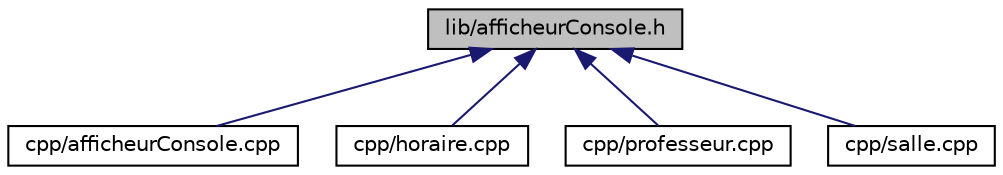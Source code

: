 digraph "lib/afficheurConsole.h"
{
  edge [fontname="Helvetica",fontsize="10",labelfontname="Helvetica",labelfontsize="10"];
  node [fontname="Helvetica",fontsize="10",shape=record];
  Node10 [label="lib/afficheurConsole.h",height=0.2,width=0.4,color="black", fillcolor="grey75", style="filled", fontcolor="black"];
  Node10 -> Node11 [dir="back",color="midnightblue",fontsize="10",style="solid"];
  Node11 [label="cpp/afficheurConsole.cpp",height=0.2,width=0.4,color="black", fillcolor="white", style="filled",URL="$afficheur_console_8cpp.html",tooltip="Definition des methodes de la classe afficheurConsole. "];
  Node10 -> Node12 [dir="back",color="midnightblue",fontsize="10",style="solid"];
  Node12 [label="cpp/horaire.cpp",height=0.2,width=0.4,color="black", fillcolor="white", style="filled",URL="$horaire_8cpp.html",tooltip="Definition des methodes de la classe horaire. "];
  Node10 -> Node13 [dir="back",color="midnightblue",fontsize="10",style="solid"];
  Node13 [label="cpp/professeur.cpp",height=0.2,width=0.4,color="black", fillcolor="white", style="filled",URL="$professeur_8cpp.html"];
  Node10 -> Node14 [dir="back",color="midnightblue",fontsize="10",style="solid"];
  Node14 [label="cpp/salle.cpp",height=0.2,width=0.4,color="black", fillcolor="white", style="filled",URL="$salle_8cpp.html",tooltip="Definition des methodes de la classe salle. "];
}
